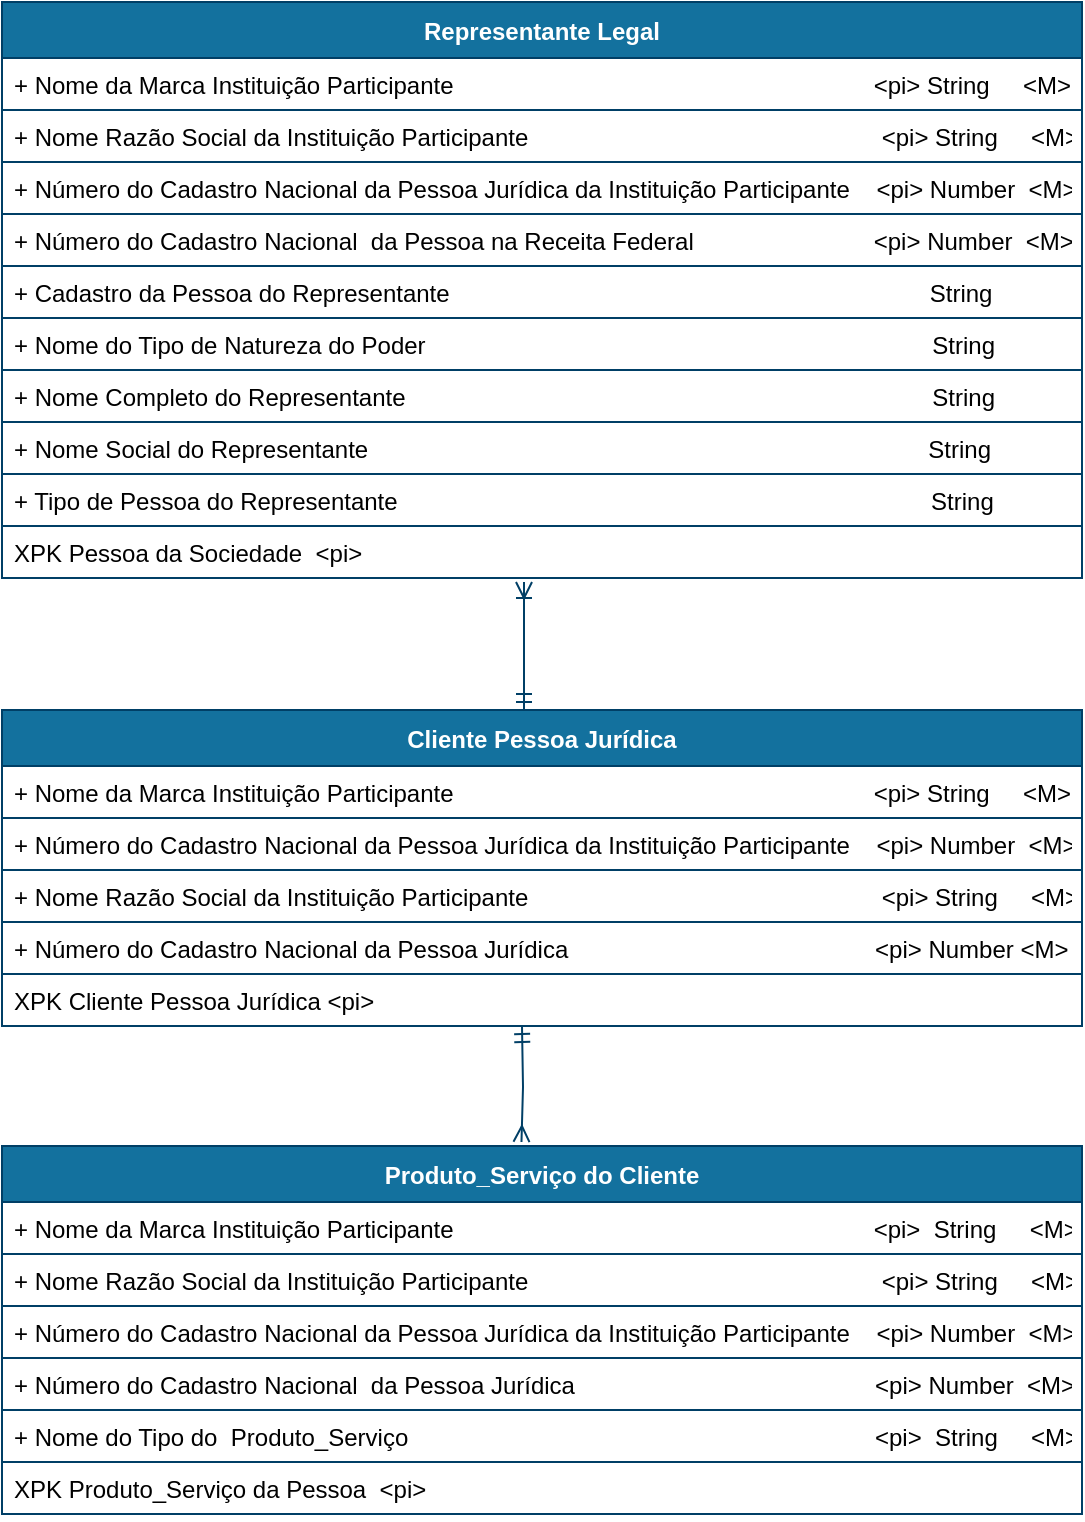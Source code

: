 <mxfile version="14.4.4" type="device"><diagram id="R2lEEEUBdFMjLlhIrx00" name="FinancialRelation_Business"><mxGraphModel dx="3593" dy="2308" grid="1" gridSize="10" guides="1" tooltips="1" connect="1" arrows="1" fold="1" page="1" pageScale="1" pageWidth="1169" pageHeight="827" math="0" shadow="0" extFonts="Permanent Marker^https://fonts.googleapis.com/css?family=Permanent+Marker"><root><mxCell id="0"/><mxCell id="1" parent="0"/><mxCell id="N1R-gL4cE6vGFsVNWNO--132" value="Cliente Pessoa Jurídica" style="swimlane;fontStyle=1;childLayout=stackLayout;horizontal=1;startSize=28;horizontalStack=0;resizeParent=1;resizeParentMax=0;resizeLast=0;collapsible=1;marginBottom=0;rounded=0;shadow=0;comic=0;sketch=0;align=center;html=0;autosize=1;fillColor=#13719E;strokeColor=#003F66;fontColor=#FFFFFF;" parent="1" vertex="1"><mxGeometry x="-2260" y="-1276" width="540" height="158" as="geometry"/></mxCell><mxCell id="N1R-gL4cE6vGFsVNWNO--129" value="+ Nome da Marca Instituição Participante                                                               &lt;pi&gt; String     &lt;M&gt;" style="text;fillColor=none;align=left;verticalAlign=top;spacingLeft=4;spacingRight=4;overflow=hidden;rotatable=0;points=[[0,0.5],[1,0.5]];portConstraint=eastwest;strokeColor=#003F66;" parent="N1R-gL4cE6vGFsVNWNO--132" vertex="1"><mxGeometry y="28" width="540" height="26" as="geometry"/></mxCell><mxCell id="N1R-gL4cE6vGFsVNWNO--130" value="+ Número do Cadastro Nacional da Pessoa Jurídica da Instituição Participante    &lt;pi&gt; Number  &lt;M&gt;" style="text;fillColor=none;align=left;verticalAlign=top;spacingLeft=4;spacingRight=4;overflow=hidden;rotatable=0;points=[[0,0.5],[1,0.5]];portConstraint=eastwest;strokeColor=#003F66;" parent="N1R-gL4cE6vGFsVNWNO--132" vertex="1"><mxGeometry y="54" width="540" height="26" as="geometry"/></mxCell><mxCell id="N1R-gL4cE6vGFsVNWNO--133" value="+ Nome Razão Social da Instituição Participante                                                     &lt;pi&gt; String     &lt;M&gt;" style="text;fillColor=none;align=left;verticalAlign=top;spacingLeft=4;spacingRight=4;overflow=hidden;rotatable=0;points=[[0,0.5],[1,0.5]];portConstraint=eastwest;strokeColor=#003F66;" parent="N1R-gL4cE6vGFsVNWNO--132" vertex="1"><mxGeometry y="80" width="540" height="26" as="geometry"/></mxCell><mxCell id="N1R-gL4cE6vGFsVNWNO--137" value="+ Número do Cadastro Nacional da Pessoa Jurídica                                              &lt;pi&gt; Number &lt;M&gt;" style="text;fillColor=none;align=left;verticalAlign=top;spacingLeft=4;spacingRight=4;overflow=hidden;rotatable=0;points=[[0,0.5],[1,0.5]];portConstraint=eastwest;strokeColor=#003F66;" parent="N1R-gL4cE6vGFsVNWNO--132" vertex="1"><mxGeometry y="106" width="540" height="26" as="geometry"/></mxCell><mxCell id="668BeqExAvV9DtUiVe7d-3" value="XPK Cliente Pessoa Jurídica &lt;pi&gt;" style="text;fillColor=none;align=left;verticalAlign=top;spacingLeft=4;spacingRight=4;overflow=hidden;rotatable=0;points=[[0,0.5],[1,0.5]];portConstraint=eastwest;strokeColor=#003F66;" parent="N1R-gL4cE6vGFsVNWNO--132" vertex="1"><mxGeometry y="132" width="540" height="26" as="geometry"/></mxCell><mxCell id="668BeqExAvV9DtUiVe7d-8" value="Representante Legal" style="swimlane;fontStyle=1;childLayout=stackLayout;horizontal=1;startSize=28;horizontalStack=0;resizeParent=1;resizeParentMax=0;resizeLast=0;collapsible=1;marginBottom=0;rounded=0;shadow=0;comic=0;sketch=0;align=center;html=0;autosize=1;fillColor=#13719E;strokeColor=#003F66;fontColor=#FFFFFF;" parent="1" vertex="1"><mxGeometry x="-2260" y="-1630" width="540" height="288" as="geometry"/></mxCell><mxCell id="668BeqExAvV9DtUiVe7d-9" value="+ Nome da Marca Instituição Participante                                                               &lt;pi&gt; String     &lt;M&gt;" style="text;fillColor=none;align=left;verticalAlign=top;spacingLeft=4;spacingRight=4;overflow=hidden;rotatable=0;points=[[0,0.5],[1,0.5]];portConstraint=eastwest;strokeColor=#003F66;" parent="668BeqExAvV9DtUiVe7d-8" vertex="1"><mxGeometry y="28" width="540" height="26" as="geometry"/></mxCell><mxCell id="668BeqExAvV9DtUiVe7d-12" value="+ Nome Razão Social da Instituição Participante                                                     &lt;pi&gt; String     &lt;M&gt;" style="text;fillColor=none;align=left;verticalAlign=top;spacingLeft=4;spacingRight=4;overflow=hidden;rotatable=0;points=[[0,0.5],[1,0.5]];portConstraint=eastwest;strokeColor=#003F66;" parent="668BeqExAvV9DtUiVe7d-8" vertex="1"><mxGeometry y="54" width="540" height="26" as="geometry"/></mxCell><mxCell id="668BeqExAvV9DtUiVe7d-10" value="+ Número do Cadastro Nacional da Pessoa Jurídica da Instituição Participante    &lt;pi&gt; Number  &lt;M&gt;" style="text;fillColor=none;align=left;verticalAlign=top;spacingLeft=4;spacingRight=4;overflow=hidden;rotatable=0;points=[[0,0.5],[1,0.5]];portConstraint=eastwest;strokeColor=#003F66;" parent="668BeqExAvV9DtUiVe7d-8" vertex="1"><mxGeometry y="80" width="540" height="26" as="geometry"/></mxCell><mxCell id="668BeqExAvV9DtUiVe7d-11" value="+ Número do Cadastro Nacional  da Pessoa na Receita Federal                           &lt;pi&gt; Number  &lt;M&gt;" style="text;fillColor=none;align=left;verticalAlign=top;spacingLeft=4;spacingRight=4;overflow=hidden;rotatable=0;points=[[0,0.5],[1,0.5]];portConstraint=eastwest;strokeColor=#003F66;" parent="668BeqExAvV9DtUiVe7d-8" vertex="1"><mxGeometry y="106" width="540" height="26" as="geometry"/></mxCell><mxCell id="668BeqExAvV9DtUiVe7d-14" value="+ Cadastro da Pessoa do Representante                                                                        String" style="text;fillColor=none;align=left;verticalAlign=top;spacingLeft=4;spacingRight=4;overflow=hidden;rotatable=0;points=[[0,0.5],[1,0.5]];portConstraint=eastwest;strokeColor=#003F66;" parent="668BeqExAvV9DtUiVe7d-8" vertex="1"><mxGeometry y="132" width="540" height="26" as="geometry"/></mxCell><mxCell id="668BeqExAvV9DtUiVe7d-16" value="+ Nome do Tipo de Natureza do Poder                                                                            String" style="text;fillColor=none;align=left;verticalAlign=top;spacingLeft=4;spacingRight=4;overflow=hidden;rotatable=0;points=[[0,0.5],[1,0.5]];portConstraint=eastwest;strokeColor=#003F66;" parent="668BeqExAvV9DtUiVe7d-8" vertex="1"><mxGeometry y="158" width="540" height="26" as="geometry"/></mxCell><mxCell id="668BeqExAvV9DtUiVe7d-17" value="+ Nome Completo do Representante                                                                               String" style="text;fillColor=none;align=left;verticalAlign=top;spacingLeft=4;spacingRight=4;overflow=hidden;rotatable=0;points=[[0,0.5],[1,0.5]];portConstraint=eastwest;strokeColor=#003F66;" parent="668BeqExAvV9DtUiVe7d-8" vertex="1"><mxGeometry y="184" width="540" height="26" as="geometry"/></mxCell><mxCell id="5yXnDYIDuCa73fQQL0IA-1" value="+ Nome Social do Representante                                                                                    String" style="text;fillColor=none;align=left;verticalAlign=top;spacingLeft=4;spacingRight=4;overflow=hidden;rotatable=0;points=[[0,0.5],[1,0.5]];portConstraint=eastwest;strokeColor=#003F66;" vertex="1" parent="668BeqExAvV9DtUiVe7d-8"><mxGeometry y="210" width="540" height="26" as="geometry"/></mxCell><mxCell id="668BeqExAvV9DtUiVe7d-15" value="+ Tipo de Pessoa do Representante                                                                                String " style="text;fillColor=none;align=left;verticalAlign=top;spacingLeft=4;spacingRight=4;overflow=hidden;rotatable=0;points=[[0,0.5],[1,0.5]];portConstraint=eastwest;strokeColor=#003F66;" parent="668BeqExAvV9DtUiVe7d-8" vertex="1"><mxGeometry y="236" width="540" height="26" as="geometry"/></mxCell><mxCell id="668BeqExAvV9DtUiVe7d-21" value="XPK Pessoa da Sociedade  &lt;pi&gt;" style="text;fillColor=none;align=left;verticalAlign=top;spacingLeft=4;spacingRight=4;overflow=hidden;rotatable=0;points=[[0,0.5],[1,0.5]];portConstraint=eastwest;strokeColor=#003F66;" parent="668BeqExAvV9DtUiVe7d-8" vertex="1"><mxGeometry y="262" width="540" height="26" as="geometry"/></mxCell><mxCell id="668BeqExAvV9DtUiVe7d-50" value="Produto_Serviço do Cliente" style="swimlane;fontStyle=1;childLayout=stackLayout;horizontal=1;startSize=28;horizontalStack=0;resizeParent=1;resizeParentMax=0;resizeLast=0;collapsible=1;marginBottom=0;rounded=0;shadow=0;comic=0;sketch=0;align=center;html=0;autosize=1;fillColor=#13719E;strokeColor=#003F66;fontColor=#FFFFFF;" parent="1" vertex="1"><mxGeometry x="-2260" y="-1058" width="540" height="184" as="geometry"/></mxCell><mxCell id="668BeqExAvV9DtUiVe7d-51" value="+ Nome da Marca Instituição Participante                                                               &lt;pi&gt;  String     &lt;M&gt;" style="text;fillColor=none;align=left;verticalAlign=top;spacingLeft=4;spacingRight=4;overflow=hidden;rotatable=0;points=[[0,0.5],[1,0.5]];portConstraint=eastwest;strokeColor=#003F66;" parent="668BeqExAvV9DtUiVe7d-50" vertex="1"><mxGeometry y="28" width="540" height="26" as="geometry"/></mxCell><mxCell id="668BeqExAvV9DtUiVe7d-52" value="+ Nome Razão Social da Instituição Participante                                                     &lt;pi&gt; String     &lt;M&gt;" style="text;fillColor=none;align=left;verticalAlign=top;spacingLeft=4;spacingRight=4;overflow=hidden;rotatable=0;points=[[0,0.5],[1,0.5]];portConstraint=eastwest;strokeColor=#003F66;" parent="668BeqExAvV9DtUiVe7d-50" vertex="1"><mxGeometry y="54" width="540" height="26" as="geometry"/></mxCell><mxCell id="668BeqExAvV9DtUiVe7d-53" value="+ Número do Cadastro Nacional da Pessoa Jurídica da Instituição Participante    &lt;pi&gt; Number  &lt;M&gt;" style="text;fillColor=none;align=left;verticalAlign=top;spacingLeft=4;spacingRight=4;overflow=hidden;rotatable=0;points=[[0,0.5],[1,0.5]];portConstraint=eastwest;strokeColor=#003F66;" parent="668BeqExAvV9DtUiVe7d-50" vertex="1"><mxGeometry y="80" width="540" height="26" as="geometry"/></mxCell><mxCell id="668BeqExAvV9DtUiVe7d-54" value="+ Número do Cadastro Nacional  da Pessoa Jurídica                                             &lt;pi&gt; Number  &lt;M&gt;" style="text;fillColor=none;align=left;verticalAlign=top;spacingLeft=4;spacingRight=4;overflow=hidden;rotatable=0;points=[[0,0.5],[1,0.5]];portConstraint=eastwest;strokeColor=#003F66;" parent="668BeqExAvV9DtUiVe7d-50" vertex="1"><mxGeometry y="106" width="540" height="26" as="geometry"/></mxCell><mxCell id="668BeqExAvV9DtUiVe7d-56" value="+ Nome do Tipo do  Produto_Serviço                                                                      &lt;pi&gt;  String     &lt;M&gt;" style="text;fillColor=none;align=left;verticalAlign=top;spacingLeft=4;spacingRight=4;overflow=hidden;rotatable=0;points=[[0,0.5],[1,0.5]];portConstraint=eastwest;strokeColor=#003F66;" parent="668BeqExAvV9DtUiVe7d-50" vertex="1"><mxGeometry y="132" width="540" height="26" as="geometry"/></mxCell><mxCell id="668BeqExAvV9DtUiVe7d-61" value="XPK Produto_Serviço da Pessoa  &lt;pi&gt;" style="text;fillColor=none;align=left;verticalAlign=top;spacingLeft=4;spacingRight=4;overflow=hidden;rotatable=0;points=[[0,0.5],[1,0.5]];portConstraint=eastwest;strokeColor=#003F66;" parent="668BeqExAvV9DtUiVe7d-50" vertex="1"><mxGeometry y="158" width="540" height="26" as="geometry"/></mxCell><mxCell id="2O6rdZhypYdfGMprR55s-68" value="" style="edgeStyle=orthogonalEdgeStyle;rounded=0;orthogonalLoop=1;jettySize=auto;html=1;startArrow=ERmandOne;startFill=0;endArrow=ERmany;endFill=0;strokeColor=#003F66;entryX=0.481;entryY=-0.011;entryDx=0;entryDy=0;entryPerimeter=0;" parent="1" target="668BeqExAvV9DtUiVe7d-50" edge="1"><mxGeometry relative="1" as="geometry"><mxPoint x="-2000" y="-1118" as="sourcePoint"/><mxPoint x="-2000" y="-1068" as="targetPoint"/><Array as="points"/></mxGeometry></mxCell><mxCell id="2O6rdZhypYdfGMprR55s-74" value="" style="edgeStyle=orthogonalEdgeStyle;rounded=0;orthogonalLoop=1;jettySize=auto;html=1;startArrow=ERmandOne;startFill=0;endArrow=ERoneToMany;endFill=0;strokeColor=#003F66;" parent="1" edge="1"><mxGeometry relative="1" as="geometry"><mxPoint x="-1999" y="-1276" as="sourcePoint"/><mxPoint x="-1999" y="-1340" as="targetPoint"/><Array as="points"><mxPoint x="-1999" y="-1280"/><mxPoint x="-1999" y="-1280"/></Array></mxGeometry></mxCell></root></mxGraphModel></diagram></mxfile>